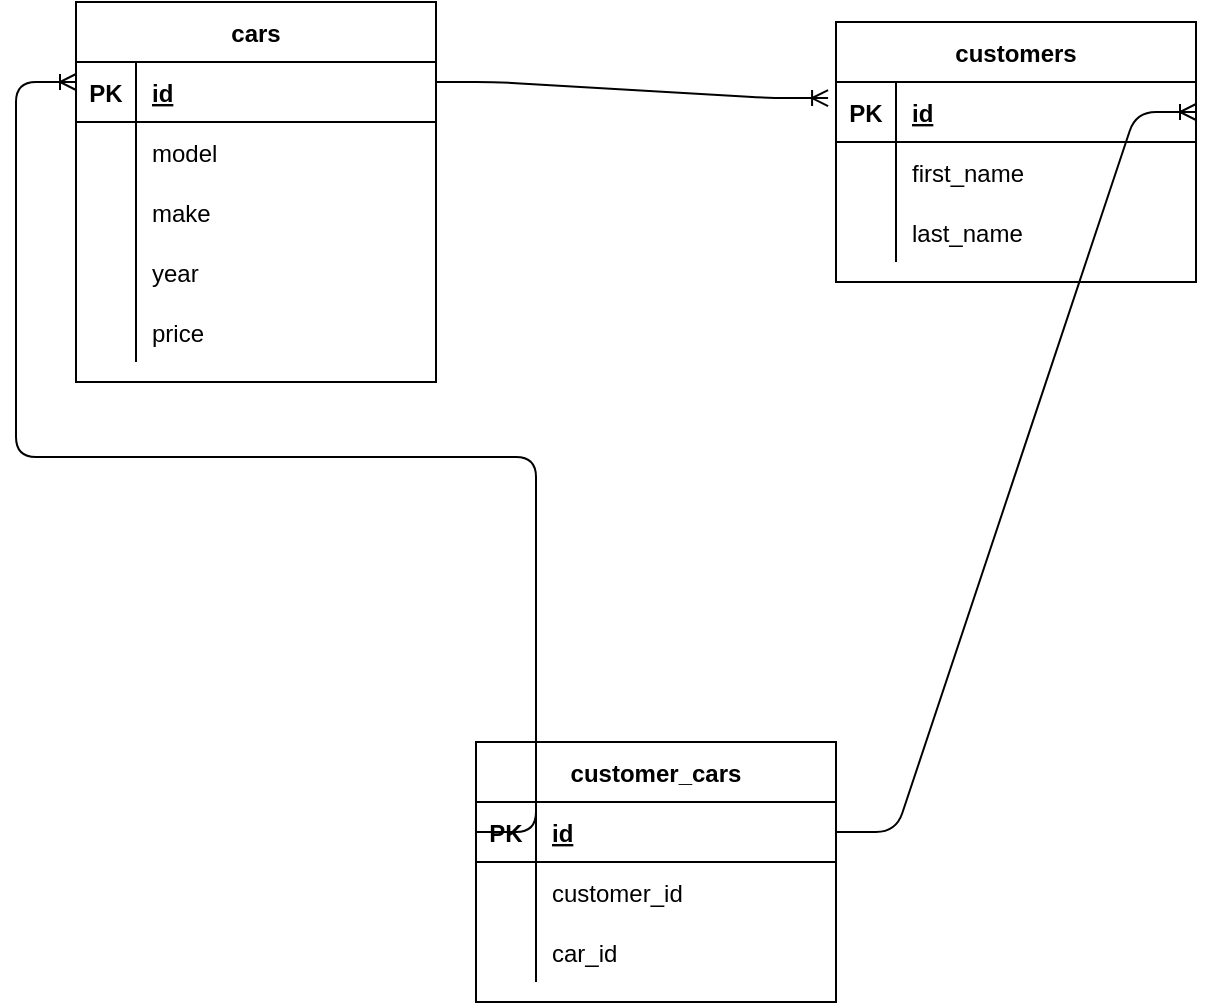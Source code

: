 <mxfile version="14.0.5" type="github">
  <diagram id="xqdhm24p7l_OA2KZzRKB" name="Page-1">
    <mxGraphModel dx="1026" dy="362" grid="1" gridSize="10" guides="1" tooltips="1" connect="1" arrows="1" fold="1" page="1" pageScale="1" pageWidth="850" pageHeight="1100" math="0" shadow="0">
      <root>
        <mxCell id="0" />
        <mxCell id="1" parent="0" />
        <mxCell id="lxXlL9rtx9yhcYXsZA4L-1" value="cars" style="shape=table;startSize=30;container=1;collapsible=1;childLayout=tableLayout;fixedRows=1;rowLines=0;fontStyle=1;align=center;resizeLast=1;" vertex="1" parent="1">
          <mxGeometry x="100" y="160" width="180" height="190" as="geometry" />
        </mxCell>
        <mxCell id="lxXlL9rtx9yhcYXsZA4L-2" value="" style="shape=partialRectangle;collapsible=0;dropTarget=0;pointerEvents=0;fillColor=none;top=0;left=0;bottom=1;right=0;points=[[0,0.5],[1,0.5]];portConstraint=eastwest;" vertex="1" parent="lxXlL9rtx9yhcYXsZA4L-1">
          <mxGeometry y="30" width="180" height="30" as="geometry" />
        </mxCell>
        <mxCell id="lxXlL9rtx9yhcYXsZA4L-3" value="PK" style="shape=partialRectangle;connectable=0;fillColor=none;top=0;left=0;bottom=0;right=0;fontStyle=1;overflow=hidden;" vertex="1" parent="lxXlL9rtx9yhcYXsZA4L-2">
          <mxGeometry width="30" height="30" as="geometry" />
        </mxCell>
        <mxCell id="lxXlL9rtx9yhcYXsZA4L-4" value="id" style="shape=partialRectangle;connectable=0;fillColor=none;top=0;left=0;bottom=0;right=0;align=left;spacingLeft=6;fontStyle=5;overflow=hidden;" vertex="1" parent="lxXlL9rtx9yhcYXsZA4L-2">
          <mxGeometry x="30" width="150" height="30" as="geometry" />
        </mxCell>
        <mxCell id="lxXlL9rtx9yhcYXsZA4L-5" value="" style="shape=partialRectangle;collapsible=0;dropTarget=0;pointerEvents=0;fillColor=none;top=0;left=0;bottom=0;right=0;points=[[0,0.5],[1,0.5]];portConstraint=eastwest;" vertex="1" parent="lxXlL9rtx9yhcYXsZA4L-1">
          <mxGeometry y="60" width="180" height="30" as="geometry" />
        </mxCell>
        <mxCell id="lxXlL9rtx9yhcYXsZA4L-6" value="" style="shape=partialRectangle;connectable=0;fillColor=none;top=0;left=0;bottom=0;right=0;editable=1;overflow=hidden;" vertex="1" parent="lxXlL9rtx9yhcYXsZA4L-5">
          <mxGeometry width="30" height="30" as="geometry" />
        </mxCell>
        <mxCell id="lxXlL9rtx9yhcYXsZA4L-7" value="model" style="shape=partialRectangle;connectable=0;fillColor=none;top=0;left=0;bottom=0;right=0;align=left;spacingLeft=6;overflow=hidden;" vertex="1" parent="lxXlL9rtx9yhcYXsZA4L-5">
          <mxGeometry x="30" width="150" height="30" as="geometry" />
        </mxCell>
        <mxCell id="lxXlL9rtx9yhcYXsZA4L-8" value="" style="shape=partialRectangle;collapsible=0;dropTarget=0;pointerEvents=0;fillColor=none;top=0;left=0;bottom=0;right=0;points=[[0,0.5],[1,0.5]];portConstraint=eastwest;" vertex="1" parent="lxXlL9rtx9yhcYXsZA4L-1">
          <mxGeometry y="90" width="180" height="30" as="geometry" />
        </mxCell>
        <mxCell id="lxXlL9rtx9yhcYXsZA4L-9" value="" style="shape=partialRectangle;connectable=0;fillColor=none;top=0;left=0;bottom=0;right=0;editable=1;overflow=hidden;" vertex="1" parent="lxXlL9rtx9yhcYXsZA4L-8">
          <mxGeometry width="30" height="30" as="geometry" />
        </mxCell>
        <mxCell id="lxXlL9rtx9yhcYXsZA4L-10" value="make" style="shape=partialRectangle;connectable=0;fillColor=none;top=0;left=0;bottom=0;right=0;align=left;spacingLeft=6;overflow=hidden;" vertex="1" parent="lxXlL9rtx9yhcYXsZA4L-8">
          <mxGeometry x="30" width="150" height="30" as="geometry" />
        </mxCell>
        <mxCell id="lxXlL9rtx9yhcYXsZA4L-14" value="" style="shape=partialRectangle;collapsible=0;dropTarget=0;pointerEvents=0;fillColor=none;top=0;left=0;bottom=0;right=0;points=[[0,0.5],[1,0.5]];portConstraint=eastwest;" vertex="1" parent="lxXlL9rtx9yhcYXsZA4L-1">
          <mxGeometry y="120" width="180" height="30" as="geometry" />
        </mxCell>
        <mxCell id="lxXlL9rtx9yhcYXsZA4L-15" value="" style="shape=partialRectangle;connectable=0;fillColor=none;top=0;left=0;bottom=0;right=0;editable=1;overflow=hidden;" vertex="1" parent="lxXlL9rtx9yhcYXsZA4L-14">
          <mxGeometry width="30" height="30" as="geometry" />
        </mxCell>
        <mxCell id="lxXlL9rtx9yhcYXsZA4L-16" value="year" style="shape=partialRectangle;connectable=0;fillColor=none;top=0;left=0;bottom=0;right=0;align=left;spacingLeft=6;overflow=hidden;" vertex="1" parent="lxXlL9rtx9yhcYXsZA4L-14">
          <mxGeometry x="30" width="150" height="30" as="geometry" />
        </mxCell>
        <mxCell id="lxXlL9rtx9yhcYXsZA4L-11" value="" style="shape=partialRectangle;collapsible=0;dropTarget=0;pointerEvents=0;fillColor=none;top=0;left=0;bottom=0;right=0;points=[[0,0.5],[1,0.5]];portConstraint=eastwest;" vertex="1" parent="lxXlL9rtx9yhcYXsZA4L-1">
          <mxGeometry y="150" width="180" height="30" as="geometry" />
        </mxCell>
        <mxCell id="lxXlL9rtx9yhcYXsZA4L-12" value="" style="shape=partialRectangle;connectable=0;fillColor=none;top=0;left=0;bottom=0;right=0;editable=1;overflow=hidden;" vertex="1" parent="lxXlL9rtx9yhcYXsZA4L-11">
          <mxGeometry width="30" height="30" as="geometry" />
        </mxCell>
        <mxCell id="lxXlL9rtx9yhcYXsZA4L-13" value="price" style="shape=partialRectangle;connectable=0;fillColor=none;top=0;left=0;bottom=0;right=0;align=left;spacingLeft=6;overflow=hidden;" vertex="1" parent="lxXlL9rtx9yhcYXsZA4L-11">
          <mxGeometry x="30" width="150" height="30" as="geometry" />
        </mxCell>
        <mxCell id="lxXlL9rtx9yhcYXsZA4L-30" value="customers" style="shape=table;startSize=30;container=1;collapsible=1;childLayout=tableLayout;fixedRows=1;rowLines=0;fontStyle=1;align=center;resizeLast=1;" vertex="1" parent="1">
          <mxGeometry x="480" y="170" width="180" height="130" as="geometry" />
        </mxCell>
        <mxCell id="lxXlL9rtx9yhcYXsZA4L-31" value="" style="shape=partialRectangle;collapsible=0;dropTarget=0;pointerEvents=0;fillColor=none;top=0;left=0;bottom=1;right=0;points=[[0,0.5],[1,0.5]];portConstraint=eastwest;" vertex="1" parent="lxXlL9rtx9yhcYXsZA4L-30">
          <mxGeometry y="30" width="180" height="30" as="geometry" />
        </mxCell>
        <mxCell id="lxXlL9rtx9yhcYXsZA4L-32" value="PK" style="shape=partialRectangle;connectable=0;fillColor=none;top=0;left=0;bottom=0;right=0;fontStyle=1;overflow=hidden;" vertex="1" parent="lxXlL9rtx9yhcYXsZA4L-31">
          <mxGeometry width="30" height="30" as="geometry" />
        </mxCell>
        <mxCell id="lxXlL9rtx9yhcYXsZA4L-33" value="id" style="shape=partialRectangle;connectable=0;fillColor=none;top=0;left=0;bottom=0;right=0;align=left;spacingLeft=6;fontStyle=5;overflow=hidden;" vertex="1" parent="lxXlL9rtx9yhcYXsZA4L-31">
          <mxGeometry x="30" width="150" height="30" as="geometry" />
        </mxCell>
        <mxCell id="lxXlL9rtx9yhcYXsZA4L-34" value="" style="shape=partialRectangle;collapsible=0;dropTarget=0;pointerEvents=0;fillColor=none;top=0;left=0;bottom=0;right=0;points=[[0,0.5],[1,0.5]];portConstraint=eastwest;" vertex="1" parent="lxXlL9rtx9yhcYXsZA4L-30">
          <mxGeometry y="60" width="180" height="30" as="geometry" />
        </mxCell>
        <mxCell id="lxXlL9rtx9yhcYXsZA4L-35" value="" style="shape=partialRectangle;connectable=0;fillColor=none;top=0;left=0;bottom=0;right=0;editable=1;overflow=hidden;" vertex="1" parent="lxXlL9rtx9yhcYXsZA4L-34">
          <mxGeometry width="30" height="30" as="geometry" />
        </mxCell>
        <mxCell id="lxXlL9rtx9yhcYXsZA4L-36" value="first_name" style="shape=partialRectangle;connectable=0;fillColor=none;top=0;left=0;bottom=0;right=0;align=left;spacingLeft=6;overflow=hidden;" vertex="1" parent="lxXlL9rtx9yhcYXsZA4L-34">
          <mxGeometry x="30" width="150" height="30" as="geometry" />
        </mxCell>
        <mxCell id="lxXlL9rtx9yhcYXsZA4L-37" value="" style="shape=partialRectangle;collapsible=0;dropTarget=0;pointerEvents=0;fillColor=none;top=0;left=0;bottom=0;right=0;points=[[0,0.5],[1,0.5]];portConstraint=eastwest;" vertex="1" parent="lxXlL9rtx9yhcYXsZA4L-30">
          <mxGeometry y="90" width="180" height="30" as="geometry" />
        </mxCell>
        <mxCell id="lxXlL9rtx9yhcYXsZA4L-38" value="" style="shape=partialRectangle;connectable=0;fillColor=none;top=0;left=0;bottom=0;right=0;editable=1;overflow=hidden;" vertex="1" parent="lxXlL9rtx9yhcYXsZA4L-37">
          <mxGeometry width="30" height="30" as="geometry" />
        </mxCell>
        <mxCell id="lxXlL9rtx9yhcYXsZA4L-39" value="last_name" style="shape=partialRectangle;connectable=0;fillColor=none;top=0;left=0;bottom=0;right=0;align=left;spacingLeft=6;overflow=hidden;" vertex="1" parent="lxXlL9rtx9yhcYXsZA4L-37">
          <mxGeometry x="30" width="150" height="30" as="geometry" />
        </mxCell>
        <mxCell id="lxXlL9rtx9yhcYXsZA4L-43" value="customer_cars" style="shape=table;startSize=30;container=1;collapsible=1;childLayout=tableLayout;fixedRows=1;rowLines=0;fontStyle=1;align=center;resizeLast=1;" vertex="1" parent="1">
          <mxGeometry x="300" y="530" width="180" height="130" as="geometry" />
        </mxCell>
        <mxCell id="lxXlL9rtx9yhcYXsZA4L-44" value="" style="shape=partialRectangle;collapsible=0;dropTarget=0;pointerEvents=0;fillColor=none;top=0;left=0;bottom=1;right=0;points=[[0,0.5],[1,0.5]];portConstraint=eastwest;" vertex="1" parent="lxXlL9rtx9yhcYXsZA4L-43">
          <mxGeometry y="30" width="180" height="30" as="geometry" />
        </mxCell>
        <mxCell id="lxXlL9rtx9yhcYXsZA4L-45" value="PK" style="shape=partialRectangle;connectable=0;fillColor=none;top=0;left=0;bottom=0;right=0;fontStyle=1;overflow=hidden;" vertex="1" parent="lxXlL9rtx9yhcYXsZA4L-44">
          <mxGeometry width="30" height="30" as="geometry" />
        </mxCell>
        <mxCell id="lxXlL9rtx9yhcYXsZA4L-46" value="id" style="shape=partialRectangle;connectable=0;fillColor=none;top=0;left=0;bottom=0;right=0;align=left;spacingLeft=6;fontStyle=5;overflow=hidden;" vertex="1" parent="lxXlL9rtx9yhcYXsZA4L-44">
          <mxGeometry x="30" width="150" height="30" as="geometry" />
        </mxCell>
        <mxCell id="lxXlL9rtx9yhcYXsZA4L-47" value="" style="shape=partialRectangle;collapsible=0;dropTarget=0;pointerEvents=0;fillColor=none;top=0;left=0;bottom=0;right=0;points=[[0,0.5],[1,0.5]];portConstraint=eastwest;" vertex="1" parent="lxXlL9rtx9yhcYXsZA4L-43">
          <mxGeometry y="60" width="180" height="30" as="geometry" />
        </mxCell>
        <mxCell id="lxXlL9rtx9yhcYXsZA4L-48" value="" style="shape=partialRectangle;connectable=0;fillColor=none;top=0;left=0;bottom=0;right=0;editable=1;overflow=hidden;" vertex="1" parent="lxXlL9rtx9yhcYXsZA4L-47">
          <mxGeometry width="30" height="30" as="geometry" />
        </mxCell>
        <mxCell id="lxXlL9rtx9yhcYXsZA4L-49" value="customer_id" style="shape=partialRectangle;connectable=0;fillColor=none;top=0;left=0;bottom=0;right=0;align=left;spacingLeft=6;overflow=hidden;" vertex="1" parent="lxXlL9rtx9yhcYXsZA4L-47">
          <mxGeometry x="30" width="150" height="30" as="geometry" />
        </mxCell>
        <mxCell id="lxXlL9rtx9yhcYXsZA4L-50" value="" style="shape=partialRectangle;collapsible=0;dropTarget=0;pointerEvents=0;fillColor=none;top=0;left=0;bottom=0;right=0;points=[[0,0.5],[1,0.5]];portConstraint=eastwest;" vertex="1" parent="lxXlL9rtx9yhcYXsZA4L-43">
          <mxGeometry y="90" width="180" height="30" as="geometry" />
        </mxCell>
        <mxCell id="lxXlL9rtx9yhcYXsZA4L-51" value="" style="shape=partialRectangle;connectable=0;fillColor=none;top=0;left=0;bottom=0;right=0;editable=1;overflow=hidden;" vertex="1" parent="lxXlL9rtx9yhcYXsZA4L-50">
          <mxGeometry width="30" height="30" as="geometry" />
        </mxCell>
        <mxCell id="lxXlL9rtx9yhcYXsZA4L-52" value="car_id" style="shape=partialRectangle;connectable=0;fillColor=none;top=0;left=0;bottom=0;right=0;align=left;spacingLeft=6;overflow=hidden;" vertex="1" parent="lxXlL9rtx9yhcYXsZA4L-50">
          <mxGeometry x="30" width="150" height="30" as="geometry" />
        </mxCell>
        <mxCell id="lxXlL9rtx9yhcYXsZA4L-56" value="" style="edgeStyle=entityRelationEdgeStyle;fontSize=12;html=1;endArrow=ERoneToMany;entryX=-0.022;entryY=0.267;entryDx=0;entryDy=0;entryPerimeter=0;" edge="1" parent="1" target="lxXlL9rtx9yhcYXsZA4L-31">
          <mxGeometry width="100" height="100" relative="1" as="geometry">
            <mxPoint x="280" y="200" as="sourcePoint" />
            <mxPoint x="380" y="100" as="targetPoint" />
          </mxGeometry>
        </mxCell>
        <mxCell id="lxXlL9rtx9yhcYXsZA4L-57" value="" style="edgeStyle=entityRelationEdgeStyle;fontSize=12;html=1;endArrow=ERoneToMany;exitX=0;exitY=0.5;exitDx=0;exitDy=0;" edge="1" parent="1" source="lxXlL9rtx9yhcYXsZA4L-44">
          <mxGeometry width="100" height="100" relative="1" as="geometry">
            <mxPoint y="300" as="sourcePoint" />
            <mxPoint x="100" y="200" as="targetPoint" />
          </mxGeometry>
        </mxCell>
        <mxCell id="lxXlL9rtx9yhcYXsZA4L-58" value="" style="edgeStyle=entityRelationEdgeStyle;fontSize=12;html=1;endArrow=ERoneToMany;entryX=1;entryY=0.5;entryDx=0;entryDy=0;exitX=1;exitY=0.5;exitDx=0;exitDy=0;" edge="1" parent="1" source="lxXlL9rtx9yhcYXsZA4L-44" target="lxXlL9rtx9yhcYXsZA4L-31">
          <mxGeometry width="100" height="100" relative="1" as="geometry">
            <mxPoint x="370" y="460" as="sourcePoint" />
            <mxPoint x="470" y="360" as="targetPoint" />
          </mxGeometry>
        </mxCell>
      </root>
    </mxGraphModel>
  </diagram>
</mxfile>
